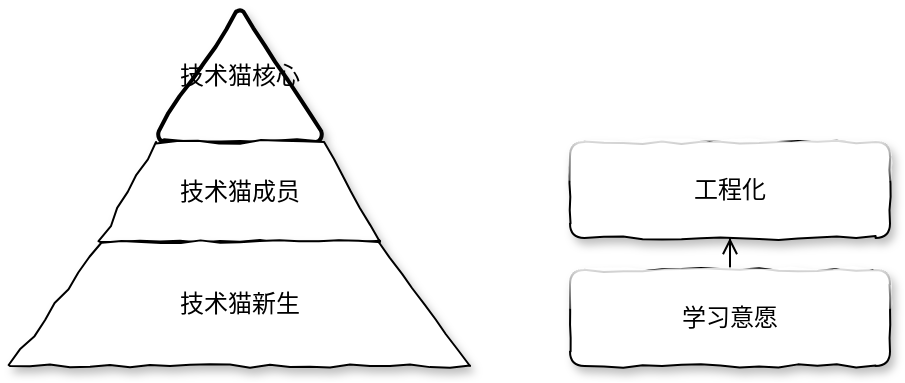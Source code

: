 <mxfile version="12.0.0" type="github" pages="1"><diagram id="7wAU0PuHneK-dBbj-O4c" name="第 1 页"><mxGraphModel dx="882" dy="591" grid="1" gridSize="10" guides="1" tooltips="1" connect="1" arrows="1" fold="1" page="1" pageScale="1" pageWidth="827" pageHeight="1169" math="0" shadow="0"><root><mxCell id="0"/><mxCell id="1" parent="0"/><mxCell id="CewllxQPI2kiwc2svPYR-4" value="" style="edgeStyle=orthogonalEdgeStyle;rounded=0;orthogonalLoop=1;jettySize=auto;html=1;endArrow=open;endFill=0;" edge="1" parent="1" source="CewllxQPI2kiwc2svPYR-1" target="CewllxQPI2kiwc2svPYR-3"><mxGeometry relative="1" as="geometry"/></mxCell><mxCell id="CewllxQPI2kiwc2svPYR-1" value="学习意愿" style="rounded=1;whiteSpace=wrap;html=1;strokeColor=#000000;glass=1;shadow=1;comic=1;" vertex="1" parent="1"><mxGeometry x="330" y="320" width="160" height="48" as="geometry"/></mxCell><mxCell id="CewllxQPI2kiwc2svPYR-3" value="工程化" style="rounded=1;whiteSpace=wrap;html=1;strokeColor=#000000;glass=1;shadow=1;comic=1;" vertex="1" parent="1"><mxGeometry x="330" y="256" width="160" height="48" as="geometry"/></mxCell><mxCell id="CewllxQPI2kiwc2svPYR-12" value="技术猫核心" style="strokeWidth=2;html=1;shape=mxgraph.flowchart.extract_or_measurement;whiteSpace=wrap;rounded=0;shadow=1;glass=1;comic=1;" vertex="1" parent="1"><mxGeometry x="124" y="190" width="82" height="66" as="geometry"/></mxCell><mxCell id="CewllxQPI2kiwc2svPYR-11" value="技术猫成员" style="shape=trapezoid;perimeter=trapezoidPerimeter;whiteSpace=wrap;html=1;rounded=0;shadow=1;glass=1;comic=1;" vertex="1" parent="1"><mxGeometry x="95" y="256" width="140" height="50" as="geometry"/></mxCell><mxCell id="CewllxQPI2kiwc2svPYR-8" value="技术猫新生" style="shape=trapezoid;perimeter=trapezoidPerimeter;whiteSpace=wrap;html=1;rounded=0;shadow=1;glass=1;comic=1;" vertex="1" parent="1"><mxGeometry x="50" y="306" width="230" height="62" as="geometry"/></mxCell></root></mxGraphModel></diagram></mxfile>